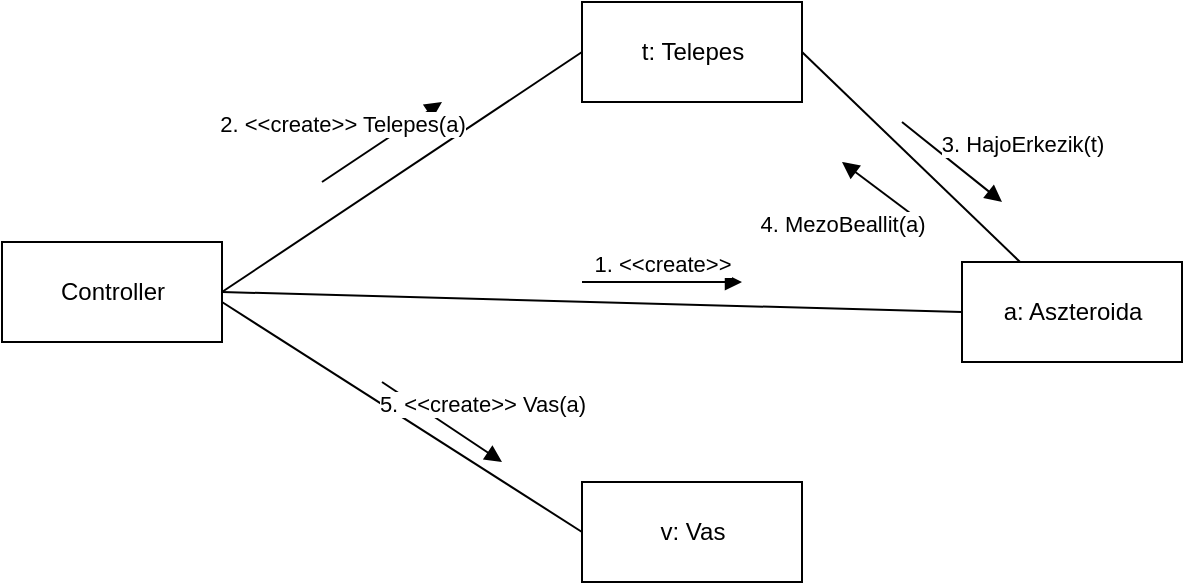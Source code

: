<mxfile version="14.4.8" type="github">
  <diagram id="GtCJi55NrTxSH6r_MgJl" name="Page-1">
    <mxGraphModel dx="782" dy="437" grid="1" gridSize="10" guides="1" tooltips="1" connect="1" arrows="1" fold="1" page="1" pageScale="1" pageWidth="827" pageHeight="1169" math="0" shadow="0">
      <root>
        <mxCell id="0" />
        <mxCell id="1" parent="0" />
        <mxCell id="cWKhQ9bBEnF3WANWQqg7-1" value="Controller" style="html=1;" parent="1" vertex="1">
          <mxGeometry x="80" y="260" width="110" height="50" as="geometry" />
        </mxCell>
        <mxCell id="cWKhQ9bBEnF3WANWQqg7-2" value="t: Telepes" style="html=1;" parent="1" vertex="1">
          <mxGeometry x="370" y="140" width="110" height="50" as="geometry" />
        </mxCell>
        <mxCell id="cWKhQ9bBEnF3WANWQqg7-3" value="a: Aszteroida" style="html=1;" parent="1" vertex="1">
          <mxGeometry x="560" y="270" width="110" height="50" as="geometry" />
        </mxCell>
        <mxCell id="cWKhQ9bBEnF3WANWQqg7-4" value="v: Vas" style="html=1;" parent="1" vertex="1">
          <mxGeometry x="370" y="380" width="110" height="50" as="geometry" />
        </mxCell>
        <mxCell id="cWKhQ9bBEnF3WANWQqg7-5" value="" style="endArrow=none;html=1;entryX=0;entryY=0.5;entryDx=0;entryDy=0;exitX=1;exitY=0.5;exitDx=0;exitDy=0;" parent="1" source="cWKhQ9bBEnF3WANWQqg7-1" target="cWKhQ9bBEnF3WANWQqg7-2" edge="1">
          <mxGeometry width="50" height="50" relative="1" as="geometry">
            <mxPoint x="240" y="230" as="sourcePoint" />
            <mxPoint x="290" y="180" as="targetPoint" />
          </mxGeometry>
        </mxCell>
        <mxCell id="cWKhQ9bBEnF3WANWQqg7-6" value="" style="endArrow=none;html=1;exitX=1;exitY=0.5;exitDx=0;exitDy=0;entryX=0;entryY=0.5;entryDx=0;entryDy=0;" parent="1" source="cWKhQ9bBEnF3WANWQqg7-1" target="cWKhQ9bBEnF3WANWQqg7-3" edge="1">
          <mxGeometry width="50" height="50" relative="1" as="geometry">
            <mxPoint x="260" y="320" as="sourcePoint" />
            <mxPoint x="310" y="270" as="targetPoint" />
          </mxGeometry>
        </mxCell>
        <mxCell id="cWKhQ9bBEnF3WANWQqg7-7" value="" style="endArrow=none;html=1;exitX=0;exitY=0.5;exitDx=0;exitDy=0;" parent="1" source="cWKhQ9bBEnF3WANWQqg7-4" edge="1">
          <mxGeometry width="50" height="50" relative="1" as="geometry">
            <mxPoint x="140" y="340" as="sourcePoint" />
            <mxPoint x="190" y="290" as="targetPoint" />
          </mxGeometry>
        </mxCell>
        <mxCell id="cWKhQ9bBEnF3WANWQqg7-8" value="1. &amp;lt;&amp;lt;create&amp;gt;&amp;gt;" style="html=1;verticalAlign=bottom;endArrow=block;" parent="1" edge="1">
          <mxGeometry width="80" relative="1" as="geometry">
            <mxPoint x="370" y="280" as="sourcePoint" />
            <mxPoint x="450" y="280" as="targetPoint" />
          </mxGeometry>
        </mxCell>
        <mxCell id="cWKhQ9bBEnF3WANWQqg7-9" value="2. &amp;lt;&amp;lt;create&amp;gt;&amp;gt; Telepes(a)" style="html=1;verticalAlign=bottom;endArrow=block;" parent="1" edge="1">
          <mxGeometry x="-0.462" y="11" width="80" relative="1" as="geometry">
            <mxPoint x="240" y="230" as="sourcePoint" />
            <mxPoint x="300" y="190" as="targetPoint" />
            <mxPoint as="offset" />
          </mxGeometry>
        </mxCell>
        <mxCell id="cWKhQ9bBEnF3WANWQqg7-10" value="" style="endArrow=none;html=1;entryX=1;entryY=0.5;entryDx=0;entryDy=0;" parent="1" source="cWKhQ9bBEnF3WANWQqg7-3" target="cWKhQ9bBEnF3WANWQqg7-2" edge="1">
          <mxGeometry width="50" height="50" relative="1" as="geometry">
            <mxPoint x="570" y="250" as="sourcePoint" />
            <mxPoint x="620" y="200" as="targetPoint" />
          </mxGeometry>
        </mxCell>
        <mxCell id="cWKhQ9bBEnF3WANWQqg7-11" value="3. HajoErkezik(t)" style="html=1;verticalAlign=bottom;endArrow=block;" parent="1" edge="1">
          <mxGeometry x="0.854" y="22" width="80" relative="1" as="geometry">
            <mxPoint x="530" y="200" as="sourcePoint" />
            <mxPoint x="580" y="240" as="targetPoint" />
            <mxPoint as="offset" />
          </mxGeometry>
        </mxCell>
        <mxCell id="cWKhQ9bBEnF3WANWQqg7-12" value="4. MezoBeallit(a)" style="html=1;verticalAlign=bottom;endArrow=block;" parent="1" edge="1">
          <mxGeometry x="0.04" y="32" width="80" relative="1" as="geometry">
            <mxPoint x="540" y="250" as="sourcePoint" />
            <mxPoint x="500" y="220" as="targetPoint" />
            <mxPoint as="offset" />
          </mxGeometry>
        </mxCell>
        <mxCell id="cWKhQ9bBEnF3WANWQqg7-13" value="5. &amp;lt;&amp;lt;create&amp;gt;&amp;gt; Vas(a)" style="html=1;verticalAlign=bottom;endArrow=block;" parent="1" edge="1">
          <mxGeometry x="0.462" y="11" width="80" relative="1" as="geometry">
            <mxPoint x="270" y="330" as="sourcePoint" />
            <mxPoint x="330" y="370" as="targetPoint" />
            <mxPoint as="offset" />
          </mxGeometry>
        </mxCell>
      </root>
    </mxGraphModel>
  </diagram>
</mxfile>
